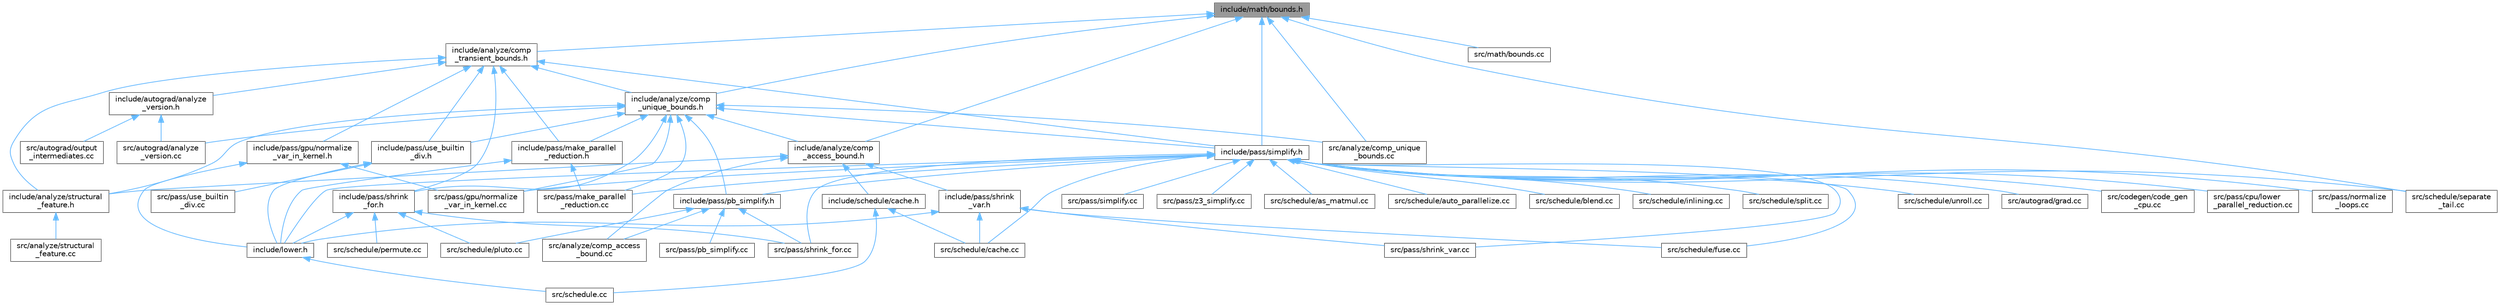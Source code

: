 digraph "include/math/bounds.h"
{
 // LATEX_PDF_SIZE
  bgcolor="transparent";
  edge [fontname=Helvetica,fontsize=10,labelfontname=Helvetica,labelfontsize=10];
  node [fontname=Helvetica,fontsize=10,shape=box,height=0.2,width=0.4];
  Node1 [label="include/math/bounds.h",height=0.2,width=0.4,color="gray40", fillcolor="grey60", style="filled", fontcolor="black",tooltip=" "];
  Node1 -> Node2 [dir="back",color="steelblue1",style="solid"];
  Node2 [label="include/analyze/comp\l_access_bound.h",height=0.2,width=0.4,color="grey40", fillcolor="white", style="filled",URL="$comp__access__bound_8h.html",tooltip=" "];
  Node2 -> Node3 [dir="back",color="steelblue1",style="solid"];
  Node3 [label="include/analyze/structural\l_feature.h",height=0.2,width=0.4,color="grey40", fillcolor="white", style="filled",URL="$structural__feature_8h.html",tooltip=" "];
  Node3 -> Node4 [dir="back",color="steelblue1",style="solid"];
  Node4 [label="src/analyze/structural\l_feature.cc",height=0.2,width=0.4,color="grey40", fillcolor="white", style="filled",URL="$structural__feature_8cc.html",tooltip=" "];
  Node2 -> Node5 [dir="back",color="steelblue1",style="solid"];
  Node5 [label="include/pass/shrink\l_var.h",height=0.2,width=0.4,color="grey40", fillcolor="white", style="filled",URL="$shrink__var_8h.html",tooltip=" "];
  Node5 -> Node6 [dir="back",color="steelblue1",style="solid"];
  Node6 [label="include/lower.h",height=0.2,width=0.4,color="grey40", fillcolor="white", style="filled",URL="$lower_8h.html",tooltip=" "];
  Node6 -> Node7 [dir="back",color="steelblue1",style="solid"];
  Node7 [label="src/schedule.cc",height=0.2,width=0.4,color="grey40", fillcolor="white", style="filled",URL="$schedule_8cc.html",tooltip=" "];
  Node5 -> Node8 [dir="back",color="steelblue1",style="solid"];
  Node8 [label="src/pass/shrink_var.cc",height=0.2,width=0.4,color="grey40", fillcolor="white", style="filled",URL="$shrink__var_8cc.html",tooltip=" "];
  Node5 -> Node9 [dir="back",color="steelblue1",style="solid"];
  Node9 [label="src/schedule/cache.cc",height=0.2,width=0.4,color="grey40", fillcolor="white", style="filled",URL="$cache_8cc.html",tooltip=" "];
  Node5 -> Node10 [dir="back",color="steelblue1",style="solid"];
  Node10 [label="src/schedule/fuse.cc",height=0.2,width=0.4,color="grey40", fillcolor="white", style="filled",URL="$fuse_8cc.html",tooltip=" "];
  Node2 -> Node11 [dir="back",color="steelblue1",style="solid"];
  Node11 [label="include/schedule/cache.h",height=0.2,width=0.4,color="grey40", fillcolor="white", style="filled",URL="$cache_8h.html",tooltip=" "];
  Node11 -> Node7 [dir="back",color="steelblue1",style="solid"];
  Node11 -> Node9 [dir="back",color="steelblue1",style="solid"];
  Node2 -> Node12 [dir="back",color="steelblue1",style="solid"];
  Node12 [label="src/analyze/comp_access\l_bound.cc",height=0.2,width=0.4,color="grey40", fillcolor="white", style="filled",URL="$comp__access__bound_8cc.html",tooltip=" "];
  Node1 -> Node13 [dir="back",color="steelblue1",style="solid"];
  Node13 [label="include/analyze/comp\l_transient_bounds.h",height=0.2,width=0.4,color="grey40", fillcolor="white", style="filled",URL="$comp__transient__bounds_8h.html",tooltip=" "];
  Node13 -> Node14 [dir="back",color="steelblue1",style="solid"];
  Node14 [label="include/analyze/comp\l_unique_bounds.h",height=0.2,width=0.4,color="grey40", fillcolor="white", style="filled",URL="$comp__unique__bounds_8h.html",tooltip=" "];
  Node14 -> Node2 [dir="back",color="steelblue1",style="solid"];
  Node14 -> Node3 [dir="back",color="steelblue1",style="solid"];
  Node14 -> Node15 [dir="back",color="steelblue1",style="solid"];
  Node15 [label="include/pass/make_parallel\l_reduction.h",height=0.2,width=0.4,color="grey40", fillcolor="white", style="filled",URL="$make__parallel__reduction_8h.html",tooltip=" "];
  Node15 -> Node6 [dir="back",color="steelblue1",style="solid"];
  Node15 -> Node16 [dir="back",color="steelblue1",style="solid"];
  Node16 [label="src/pass/make_parallel\l_reduction.cc",height=0.2,width=0.4,color="grey40", fillcolor="white", style="filled",URL="$make__parallel__reduction_8cc.html",tooltip=" "];
  Node14 -> Node17 [dir="back",color="steelblue1",style="solid"];
  Node17 [label="include/pass/pb_simplify.h",height=0.2,width=0.4,color="grey40", fillcolor="white", style="filled",URL="$pb__simplify_8h.html",tooltip=" "];
  Node17 -> Node12 [dir="back",color="steelblue1",style="solid"];
  Node17 -> Node18 [dir="back",color="steelblue1",style="solid"];
  Node18 [label="src/pass/pb_simplify.cc",height=0.2,width=0.4,color="grey40", fillcolor="white", style="filled",URL="$pb__simplify_8cc.html",tooltip=" "];
  Node17 -> Node19 [dir="back",color="steelblue1",style="solid"];
  Node19 [label="src/pass/shrink_for.cc",height=0.2,width=0.4,color="grey40", fillcolor="white", style="filled",URL="$shrink__for_8cc.html",tooltip=" "];
  Node17 -> Node20 [dir="back",color="steelblue1",style="solid"];
  Node20 [label="src/schedule/pluto.cc",height=0.2,width=0.4,color="grey40", fillcolor="white", style="filled",URL="$pluto_8cc.html",tooltip=" "];
  Node14 -> Node21 [dir="back",color="steelblue1",style="solid"];
  Node21 [label="include/pass/shrink\l_for.h",height=0.2,width=0.4,color="grey40", fillcolor="white", style="filled",URL="$shrink__for_8h.html",tooltip=" "];
  Node21 -> Node6 [dir="back",color="steelblue1",style="solid"];
  Node21 -> Node19 [dir="back",color="steelblue1",style="solid"];
  Node21 -> Node22 [dir="back",color="steelblue1",style="solid"];
  Node22 [label="src/schedule/permute.cc",height=0.2,width=0.4,color="grey40", fillcolor="white", style="filled",URL="$permute_8cc.html",tooltip=" "];
  Node21 -> Node20 [dir="back",color="steelblue1",style="solid"];
  Node14 -> Node23 [dir="back",color="steelblue1",style="solid"];
  Node23 [label="include/pass/simplify.h",height=0.2,width=0.4,color="grey40", fillcolor="white", style="filled",URL="$simplify_8h.html",tooltip=" "];
  Node23 -> Node6 [dir="back",color="steelblue1",style="solid"];
  Node23 -> Node17 [dir="back",color="steelblue1",style="solid"];
  Node23 -> Node24 [dir="back",color="steelblue1",style="solid"];
  Node24 [label="src/autograd/grad.cc",height=0.2,width=0.4,color="grey40", fillcolor="white", style="filled",URL="$grad_8cc.html",tooltip=" "];
  Node23 -> Node25 [dir="back",color="steelblue1",style="solid"];
  Node25 [label="src/codegen/code_gen\l_cpu.cc",height=0.2,width=0.4,color="grey40", fillcolor="white", style="filled",URL="$code__gen__cpu_8cc.html",tooltip=" "];
  Node23 -> Node26 [dir="back",color="steelblue1",style="solid"];
  Node26 [label="src/pass/cpu/lower\l_parallel_reduction.cc",height=0.2,width=0.4,color="grey40", fillcolor="white", style="filled",URL="$cpu_2lower__parallel__reduction_8cc.html",tooltip=" "];
  Node23 -> Node27 [dir="back",color="steelblue1",style="solid"];
  Node27 [label="src/pass/gpu/normalize\l_var_in_kernel.cc",height=0.2,width=0.4,color="grey40", fillcolor="white", style="filled",URL="$normalize__var__in__kernel_8cc.html",tooltip=" "];
  Node23 -> Node16 [dir="back",color="steelblue1",style="solid"];
  Node23 -> Node28 [dir="back",color="steelblue1",style="solid"];
  Node28 [label="src/pass/normalize\l_loops.cc",height=0.2,width=0.4,color="grey40", fillcolor="white", style="filled",URL="$normalize__loops_8cc.html",tooltip=" "];
  Node23 -> Node19 [dir="back",color="steelblue1",style="solid"];
  Node23 -> Node8 [dir="back",color="steelblue1",style="solid"];
  Node23 -> Node29 [dir="back",color="steelblue1",style="solid"];
  Node29 [label="src/pass/simplify.cc",height=0.2,width=0.4,color="grey40", fillcolor="white", style="filled",URL="$simplify_8cc.html",tooltip=" "];
  Node23 -> Node30 [dir="back",color="steelblue1",style="solid"];
  Node30 [label="src/pass/z3_simplify.cc",height=0.2,width=0.4,color="grey40", fillcolor="white", style="filled",URL="$z3__simplify_8cc.html",tooltip=" "];
  Node23 -> Node31 [dir="back",color="steelblue1",style="solid"];
  Node31 [label="src/schedule/as_matmul.cc",height=0.2,width=0.4,color="grey40", fillcolor="white", style="filled",URL="$as__matmul_8cc.html",tooltip=" "];
  Node23 -> Node32 [dir="back",color="steelblue1",style="solid"];
  Node32 [label="src/schedule/auto_parallelize.cc",height=0.2,width=0.4,color="grey40", fillcolor="white", style="filled",URL="$auto__parallelize_8cc.html",tooltip=" "];
  Node23 -> Node33 [dir="back",color="steelblue1",style="solid"];
  Node33 [label="src/schedule/blend.cc",height=0.2,width=0.4,color="grey40", fillcolor="white", style="filled",URL="$blend_8cc.html",tooltip=" "];
  Node23 -> Node9 [dir="back",color="steelblue1",style="solid"];
  Node23 -> Node10 [dir="back",color="steelblue1",style="solid"];
  Node23 -> Node34 [dir="back",color="steelblue1",style="solid"];
  Node34 [label="src/schedule/inlining.cc",height=0.2,width=0.4,color="grey40", fillcolor="white", style="filled",URL="$inlining_8cc.html",tooltip=" "];
  Node23 -> Node35 [dir="back",color="steelblue1",style="solid"];
  Node35 [label="src/schedule/separate\l_tail.cc",height=0.2,width=0.4,color="grey40", fillcolor="white", style="filled",URL="$separate__tail_8cc.html",tooltip=" "];
  Node23 -> Node36 [dir="back",color="steelblue1",style="solid"];
  Node36 [label="src/schedule/split.cc",height=0.2,width=0.4,color="grey40", fillcolor="white", style="filled",URL="$split_8cc.html",tooltip=" "];
  Node23 -> Node37 [dir="back",color="steelblue1",style="solid"];
  Node37 [label="src/schedule/unroll.cc",height=0.2,width=0.4,color="grey40", fillcolor="white", style="filled",URL="$unroll_8cc.html",tooltip=" "];
  Node14 -> Node38 [dir="back",color="steelblue1",style="solid"];
  Node38 [label="include/pass/use_builtin\l_div.h",height=0.2,width=0.4,color="grey40", fillcolor="white", style="filled",URL="$use__builtin__div_8h.html",tooltip=" "];
  Node38 -> Node6 [dir="back",color="steelblue1",style="solid"];
  Node38 -> Node39 [dir="back",color="steelblue1",style="solid"];
  Node39 [label="src/pass/use_builtin\l_div.cc",height=0.2,width=0.4,color="grey40", fillcolor="white", style="filled",URL="$use__builtin__div_8cc.html",tooltip=" "];
  Node14 -> Node40 [dir="back",color="steelblue1",style="solid"];
  Node40 [label="src/analyze/comp_unique\l_bounds.cc",height=0.2,width=0.4,color="grey40", fillcolor="white", style="filled",URL="$comp__unique__bounds_8cc.html",tooltip=" "];
  Node14 -> Node41 [dir="back",color="steelblue1",style="solid"];
  Node41 [label="src/autograd/analyze\l_version.cc",height=0.2,width=0.4,color="grey40", fillcolor="white", style="filled",URL="$analyze__version_8cc.html",tooltip=" "];
  Node14 -> Node27 [dir="back",color="steelblue1",style="solid"];
  Node14 -> Node16 [dir="back",color="steelblue1",style="solid"];
  Node13 -> Node3 [dir="back",color="steelblue1",style="solid"];
  Node13 -> Node42 [dir="back",color="steelblue1",style="solid"];
  Node42 [label="include/autograd/analyze\l_version.h",height=0.2,width=0.4,color="grey40", fillcolor="white", style="filled",URL="$analyze__version_8h.html",tooltip=" "];
  Node42 -> Node41 [dir="back",color="steelblue1",style="solid"];
  Node42 -> Node43 [dir="back",color="steelblue1",style="solid"];
  Node43 [label="src/autograd/output\l_intermediates.cc",height=0.2,width=0.4,color="grey40", fillcolor="white", style="filled",URL="$output__intermediates_8cc.html",tooltip=" "];
  Node13 -> Node44 [dir="back",color="steelblue1",style="solid"];
  Node44 [label="include/pass/gpu/normalize\l_var_in_kernel.h",height=0.2,width=0.4,color="grey40", fillcolor="white", style="filled",URL="$normalize__var__in__kernel_8h.html",tooltip=" "];
  Node44 -> Node6 [dir="back",color="steelblue1",style="solid"];
  Node44 -> Node27 [dir="back",color="steelblue1",style="solid"];
  Node13 -> Node15 [dir="back",color="steelblue1",style="solid"];
  Node13 -> Node21 [dir="back",color="steelblue1",style="solid"];
  Node13 -> Node23 [dir="back",color="steelblue1",style="solid"];
  Node13 -> Node38 [dir="back",color="steelblue1",style="solid"];
  Node1 -> Node14 [dir="back",color="steelblue1",style="solid"];
  Node1 -> Node23 [dir="back",color="steelblue1",style="solid"];
  Node1 -> Node40 [dir="back",color="steelblue1",style="solid"];
  Node1 -> Node45 [dir="back",color="steelblue1",style="solid"];
  Node45 [label="src/math/bounds.cc",height=0.2,width=0.4,color="grey40", fillcolor="white", style="filled",URL="$bounds_8cc.html",tooltip=" "];
  Node1 -> Node35 [dir="back",color="steelblue1",style="solid"];
}
